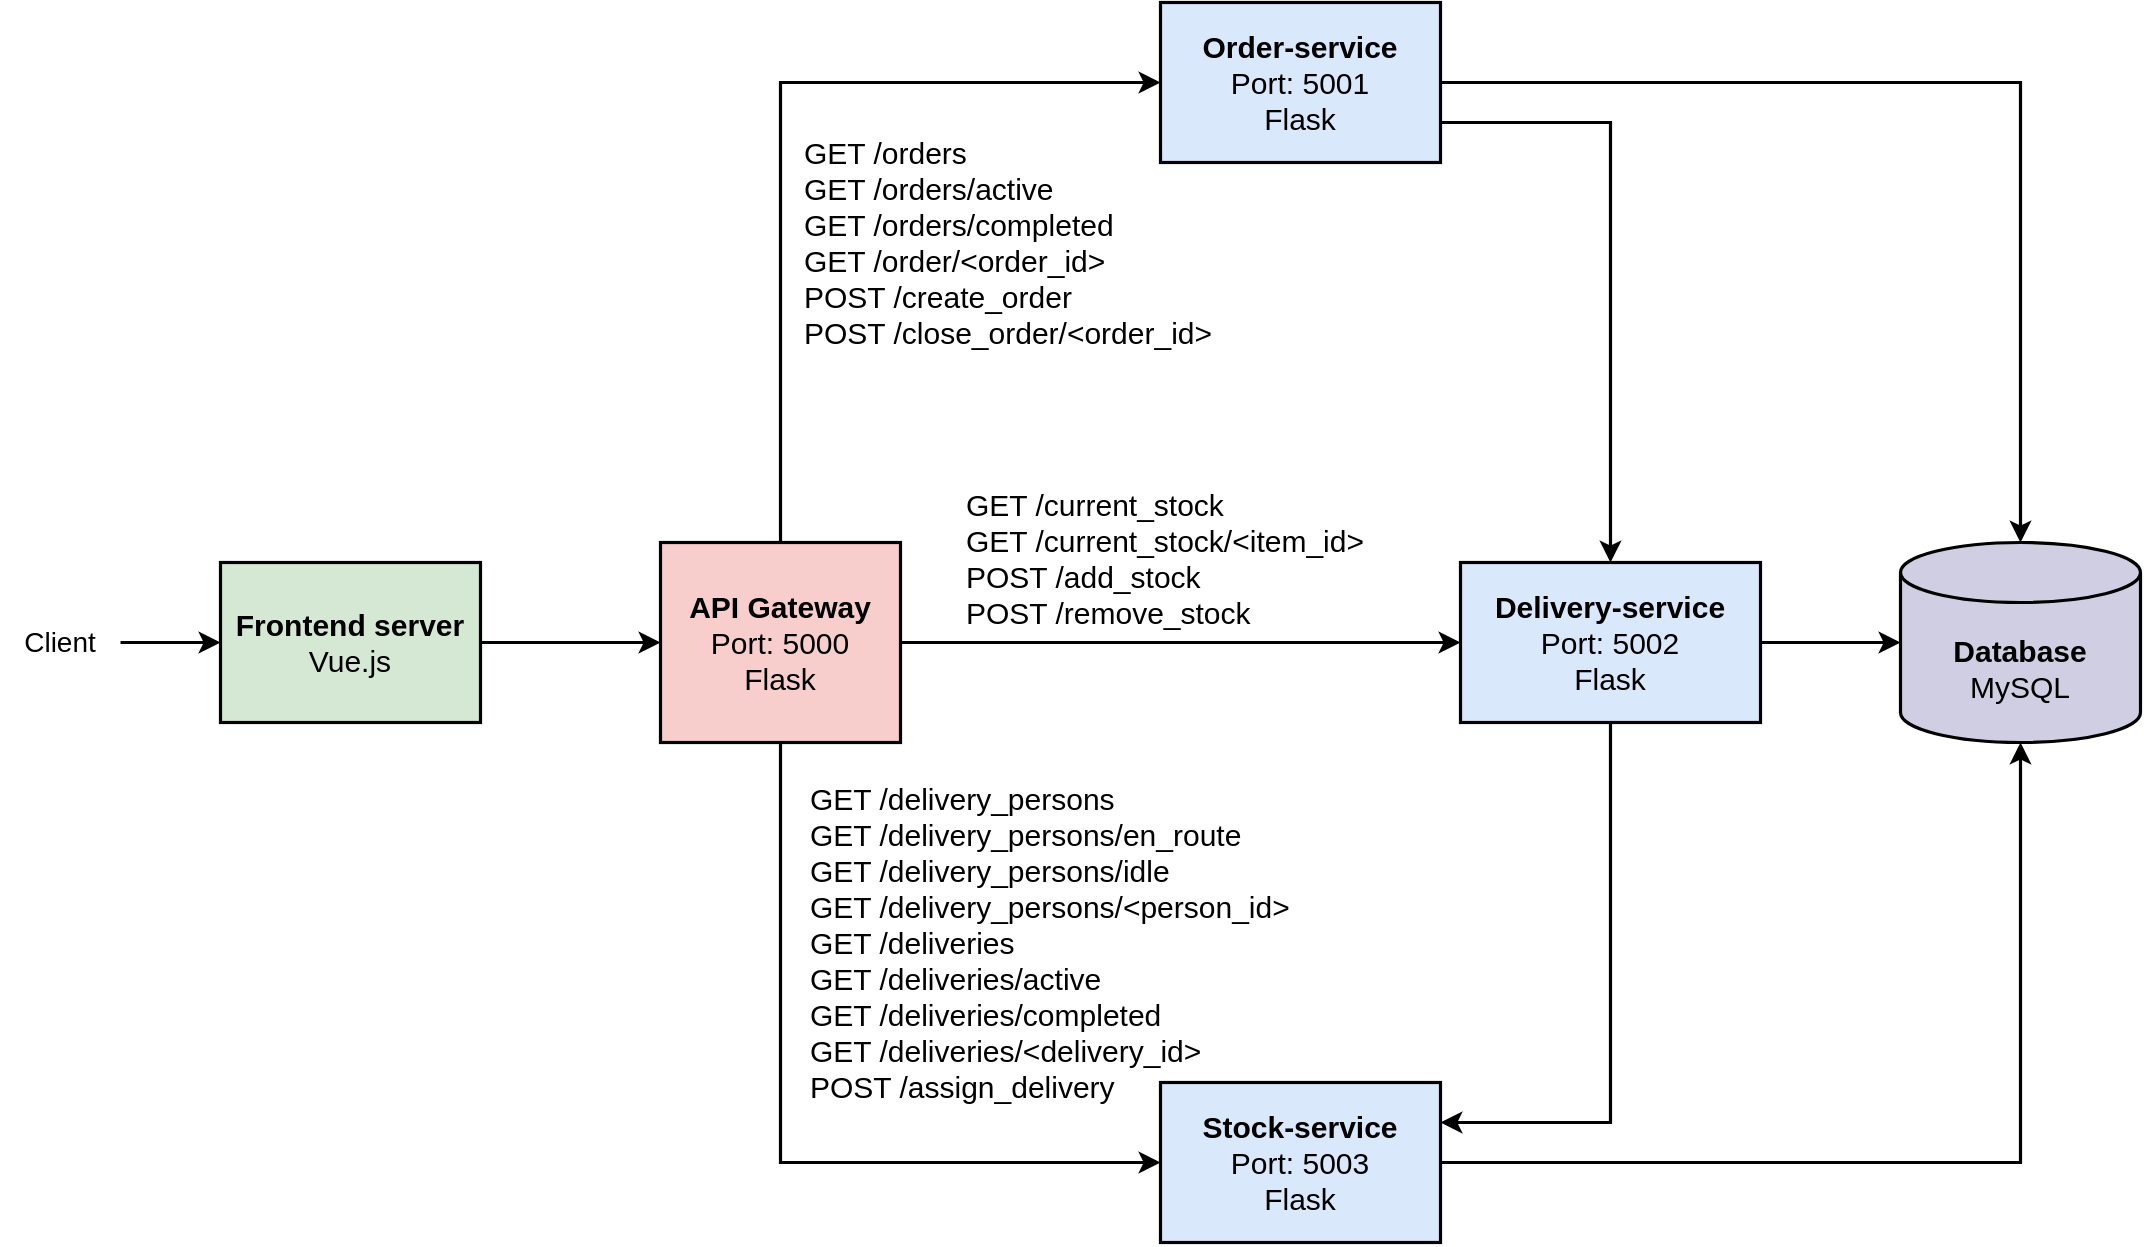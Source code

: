 <mxfile version="26.0.6">
  <diagram name="Page-1" id="WKWc72kT9ms7Dnqw43nY">
    <mxGraphModel dx="2199" dy="1928" grid="1" gridSize="10" guides="1" tooltips="1" connect="1" arrows="1" fold="1" page="1" pageScale="1" pageWidth="827" pageHeight="1169" math="0" shadow="0">
      <root>
        <mxCell id="0" />
        <mxCell id="1" parent="0" />
        <mxCell id="3ZN4kEDKgWEgKxyQS_zH-4" value="&lt;font style=&quot;font-size: 15px;&quot;&gt;&lt;b&gt;Database&lt;/b&gt;&lt;/font&gt;&lt;div&gt;&lt;font style=&quot;font-size: 15px;&quot;&gt;MySQL&lt;/font&gt;&lt;/div&gt;" style="shape=cylinder3;whiteSpace=wrap;html=1;boundedLbl=1;backgroundOutline=1;size=15;strokeWidth=1.6;fillColor=#d0cee2;strokeColor=#000000;" vertex="1" parent="1">
          <mxGeometry x="740" y="220" width="120" height="100" as="geometry" />
        </mxCell>
        <mxCell id="3ZN4kEDKgWEgKxyQS_zH-14" style="edgeStyle=orthogonalEdgeStyle;rounded=0;orthogonalLoop=1;jettySize=auto;html=1;exitX=1;exitY=0.5;exitDx=0;exitDy=0;entryX=0;entryY=0.5;entryDx=0;entryDy=0;strokeWidth=1.6;" edge="1" parent="1" source="3ZN4kEDKgWEgKxyQS_zH-5" target="3ZN4kEDKgWEgKxyQS_zH-6">
          <mxGeometry relative="1" as="geometry" />
        </mxCell>
        <mxCell id="3ZN4kEDKgWEgKxyQS_zH-15" style="edgeStyle=orthogonalEdgeStyle;rounded=0;orthogonalLoop=1;jettySize=auto;html=1;exitX=0.5;exitY=0;exitDx=0;exitDy=0;entryX=0;entryY=0.5;entryDx=0;entryDy=0;strokeWidth=1.6;" edge="1" parent="1" source="3ZN4kEDKgWEgKxyQS_zH-5" target="3ZN4kEDKgWEgKxyQS_zH-8">
          <mxGeometry relative="1" as="geometry" />
        </mxCell>
        <mxCell id="3ZN4kEDKgWEgKxyQS_zH-16" style="edgeStyle=orthogonalEdgeStyle;rounded=0;orthogonalLoop=1;jettySize=auto;html=1;exitX=0.5;exitY=1;exitDx=0;exitDy=0;entryX=0;entryY=0.5;entryDx=0;entryDy=0;strokeWidth=1.6;" edge="1" parent="1" source="3ZN4kEDKgWEgKxyQS_zH-5" target="3ZN4kEDKgWEgKxyQS_zH-7">
          <mxGeometry relative="1" as="geometry" />
        </mxCell>
        <mxCell id="3ZN4kEDKgWEgKxyQS_zH-5" value="&lt;font style=&quot;font-size: 15px;&quot;&gt;&lt;b&gt;API Gateway&lt;/b&gt;&lt;/font&gt;&lt;div&gt;&lt;font style=&quot;font-size: 15px;&quot;&gt;Port: 5000&lt;/font&gt;&lt;/div&gt;&lt;div&gt;&lt;font style=&quot;font-size: 15px;&quot;&gt;Flask&lt;/font&gt;&lt;/div&gt;" style="rounded=0;whiteSpace=wrap;html=1;strokeWidth=1.6;fillColor=#f8cecc;strokeColor=#000000;" vertex="1" parent="1">
          <mxGeometry x="120" y="220" width="120" height="100" as="geometry" />
        </mxCell>
        <mxCell id="3ZN4kEDKgWEgKxyQS_zH-19" style="edgeStyle=orthogonalEdgeStyle;rounded=0;orthogonalLoop=1;jettySize=auto;html=1;exitX=1;exitY=0.5;exitDx=0;exitDy=0;strokeWidth=1.6;" edge="1" parent="1" source="3ZN4kEDKgWEgKxyQS_zH-6" target="3ZN4kEDKgWEgKxyQS_zH-4">
          <mxGeometry relative="1" as="geometry" />
        </mxCell>
        <mxCell id="3ZN4kEDKgWEgKxyQS_zH-21" style="edgeStyle=orthogonalEdgeStyle;rounded=0;orthogonalLoop=1;jettySize=auto;html=1;exitX=0.5;exitY=1;exitDx=0;exitDy=0;entryX=1;entryY=0.25;entryDx=0;entryDy=0;strokeWidth=1.6;" edge="1" parent="1" source="3ZN4kEDKgWEgKxyQS_zH-6" target="3ZN4kEDKgWEgKxyQS_zH-7">
          <mxGeometry relative="1" as="geometry" />
        </mxCell>
        <mxCell id="3ZN4kEDKgWEgKxyQS_zH-6" value="&lt;font style=&quot;font-size: 15px;&quot;&gt;&lt;b&gt;Delivery-service&lt;/b&gt;&lt;/font&gt;&lt;div&gt;&lt;font style=&quot;font-size: 15px;&quot;&gt;Port: 5002&lt;/font&gt;&lt;/div&gt;&lt;div&gt;&lt;font style=&quot;font-size: 15px;&quot;&gt;Flask&lt;/font&gt;&lt;/div&gt;" style="rounded=0;whiteSpace=wrap;html=1;strokeWidth=1.6;fillColor=#dae8fc;strokeColor=#000000;" vertex="1" parent="1">
          <mxGeometry x="520" y="230" width="150" height="80" as="geometry" />
        </mxCell>
        <mxCell id="3ZN4kEDKgWEgKxyQS_zH-7" value="&lt;font style=&quot;font-size: 15px;&quot;&gt;&lt;b&gt;Stock-service&lt;/b&gt;&lt;/font&gt;&lt;div&gt;&lt;font style=&quot;font-size: 15px;&quot;&gt;Port: 5003&lt;/font&gt;&lt;/div&gt;&lt;div&gt;&lt;font style=&quot;font-size: 15px;&quot;&gt;Flask&lt;/font&gt;&lt;/div&gt;" style="rounded=0;whiteSpace=wrap;html=1;strokeWidth=1.6;fillColor=#dae8fc;strokeColor=#000000;" vertex="1" parent="1">
          <mxGeometry x="370" y="490" width="140" height="80" as="geometry" />
        </mxCell>
        <mxCell id="3ZN4kEDKgWEgKxyQS_zH-17" style="edgeStyle=orthogonalEdgeStyle;rounded=0;orthogonalLoop=1;jettySize=auto;html=1;exitX=1;exitY=0.5;exitDx=0;exitDy=0;strokeWidth=1.6;" edge="1" parent="1" source="3ZN4kEDKgWEgKxyQS_zH-8" target="3ZN4kEDKgWEgKxyQS_zH-4">
          <mxGeometry relative="1" as="geometry" />
        </mxCell>
        <mxCell id="3ZN4kEDKgWEgKxyQS_zH-20" style="edgeStyle=orthogonalEdgeStyle;rounded=0;orthogonalLoop=1;jettySize=auto;html=1;exitX=1;exitY=0.75;exitDx=0;exitDy=0;entryX=0.5;entryY=0;entryDx=0;entryDy=0;strokeWidth=1.6;" edge="1" parent="1" source="3ZN4kEDKgWEgKxyQS_zH-8" target="3ZN4kEDKgWEgKxyQS_zH-6">
          <mxGeometry relative="1" as="geometry" />
        </mxCell>
        <mxCell id="3ZN4kEDKgWEgKxyQS_zH-8" value="&lt;font style=&quot;font-size: 15px;&quot;&gt;&lt;b&gt;Order-service&lt;/b&gt;&lt;/font&gt;&lt;div&gt;&lt;font style=&quot;font-size: 15px;&quot;&gt;Port: 5001&lt;/font&gt;&lt;/div&gt;&lt;div&gt;&lt;font style=&quot;font-size: 15px;&quot;&gt;Flask&lt;/font&gt;&lt;/div&gt;" style="rounded=0;whiteSpace=wrap;html=1;strokeWidth=1.6;fillColor=#dae8fc;strokeColor=#000000;" vertex="1" parent="1">
          <mxGeometry x="370" y="-50" width="140" height="80" as="geometry" />
        </mxCell>
        <mxCell id="3ZN4kEDKgWEgKxyQS_zH-12" style="edgeStyle=orthogonalEdgeStyle;rounded=0;orthogonalLoop=1;jettySize=auto;html=1;exitX=1;exitY=0.5;exitDx=0;exitDy=0;entryX=0;entryY=0.5;entryDx=0;entryDy=0;strokeWidth=1.6;" edge="1" parent="1" source="3ZN4kEDKgWEgKxyQS_zH-11" target="3ZN4kEDKgWEgKxyQS_zH-5">
          <mxGeometry relative="1" as="geometry" />
        </mxCell>
        <mxCell id="3ZN4kEDKgWEgKxyQS_zH-11" value="&lt;font style=&quot;font-size: 15px;&quot;&gt;&lt;b&gt;Frontend server&lt;/b&gt;&lt;/font&gt;&lt;div&gt;&lt;font style=&quot;font-size: 15px;&quot;&gt;Vue.js&lt;/font&gt;&lt;/div&gt;" style="rounded=0;whiteSpace=wrap;html=1;strokeWidth=1.6;fillColor=#d5e8d4;strokeColor=#000000;" vertex="1" parent="1">
          <mxGeometry x="-100" y="230" width="130" height="80" as="geometry" />
        </mxCell>
        <mxCell id="3ZN4kEDKgWEgKxyQS_zH-13" value="" style="endArrow=classic;html=1;rounded=0;entryX=0;entryY=0.5;entryDx=0;entryDy=0;strokeWidth=1.6;exitX=1;exitY=0.5;exitDx=0;exitDy=0;" edge="1" parent="1" source="3ZN4kEDKgWEgKxyQS_zH-28" target="3ZN4kEDKgWEgKxyQS_zH-11">
          <mxGeometry width="50" height="50" relative="1" as="geometry">
            <mxPoint x="-120" y="270" as="sourcePoint" />
            <mxPoint x="-110" y="225" as="targetPoint" />
          </mxGeometry>
        </mxCell>
        <mxCell id="3ZN4kEDKgWEgKxyQS_zH-18" style="edgeStyle=orthogonalEdgeStyle;rounded=0;orthogonalLoop=1;jettySize=auto;html=1;exitX=1;exitY=0.5;exitDx=0;exitDy=0;entryX=0.5;entryY=1;entryDx=0;entryDy=0;entryPerimeter=0;strokeWidth=1.6;" edge="1" parent="1" source="3ZN4kEDKgWEgKxyQS_zH-7" target="3ZN4kEDKgWEgKxyQS_zH-4">
          <mxGeometry relative="1" as="geometry" />
        </mxCell>
        <mxCell id="3ZN4kEDKgWEgKxyQS_zH-28" value="&lt;font style=&quot;font-size: 14px;&quot;&gt;Client&lt;/font&gt;" style="text;html=1;align=center;verticalAlign=middle;whiteSpace=wrap;rounded=0;" vertex="1" parent="1">
          <mxGeometry x="-210" y="255" width="60" height="30" as="geometry" />
        </mxCell>
        <mxCell id="3ZN4kEDKgWEgKxyQS_zH-30" value="&lt;font style=&quot;font-size: 15px;&quot;&gt;GET /orders&lt;br&gt;GET /orders/active&lt;br&gt;GET /orders/completed&lt;br&gt;GET /order/&amp;lt;order_id&amp;gt;&lt;br&gt;POST /create_order&lt;br&gt;POST /close_order/&amp;lt;order_id&amp;gt;&lt;/font&gt;" style="text;whiteSpace=wrap;html=1;" vertex="1" parent="1">
          <mxGeometry x="190" y="10" width="244" height="110" as="geometry" />
        </mxCell>
        <mxCell id="3ZN4kEDKgWEgKxyQS_zH-31" value="&lt;font style=&quot;font-size: 15px;&quot;&gt;GET /delivery_persons&lt;br&gt;GET /delivery_persons/en_route&lt;br&gt;GET /delivery_persons/idle&lt;br&gt;GET /delivery_persons/&amp;lt;person_id&amp;gt;&lt;br&gt;GET /deliveries&lt;br&gt;GET /deliveries/active&lt;br&gt;GET /deliveries/completed&lt;/font&gt;&lt;div&gt;&lt;font style=&quot;&quot;&gt;&lt;span style=&quot;font-size: 15px;&quot;&gt;GET /deliveries/&amp;lt;delivery_id&amp;gt;&lt;/span&gt;&lt;br&gt;&lt;span style=&quot;font-size: 15px;&quot;&gt;POST /assign_delivery&lt;/span&gt;&lt;/font&gt;&lt;/div&gt;" style="text;whiteSpace=wrap;html=1;" vertex="1" parent="1">
          <mxGeometry x="193" y="333" width="273" height="140" as="geometry" />
        </mxCell>
        <mxCell id="3ZN4kEDKgWEgKxyQS_zH-32" value="&lt;font style=&quot;font-size: 15px;&quot;&gt;GET /current_stock&lt;br&gt;GET /current_stock/&amp;lt;item_id&amp;gt;&lt;br&gt;POST /add_stock&lt;br&gt;POST /remove_stock&lt;/font&gt;" style="text;whiteSpace=wrap;html=1;" vertex="1" parent="1">
          <mxGeometry x="271" y="186" width="202" height="80" as="geometry" />
        </mxCell>
      </root>
    </mxGraphModel>
  </diagram>
</mxfile>
